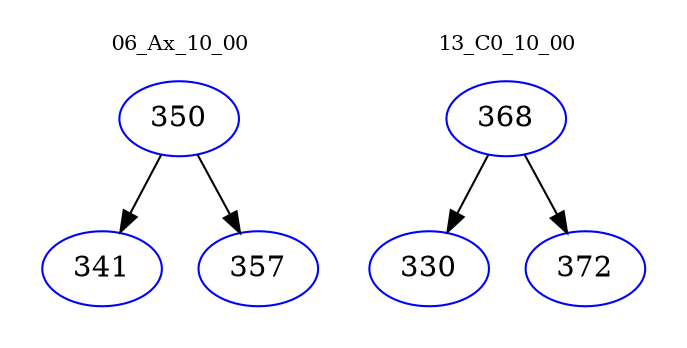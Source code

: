 digraph{
subgraph cluster_0 {
color = white
label = "06_Ax_10_00";
fontsize=10;
T0_350 [label="350", color="blue"]
T0_350 -> T0_341 [color="black"]
T0_341 [label="341", color="blue"]
T0_350 -> T0_357 [color="black"]
T0_357 [label="357", color="blue"]
}
subgraph cluster_1 {
color = white
label = "13_C0_10_00";
fontsize=10;
T1_368 [label="368", color="blue"]
T1_368 -> T1_330 [color="black"]
T1_330 [label="330", color="blue"]
T1_368 -> T1_372 [color="black"]
T1_372 [label="372", color="blue"]
}
}
